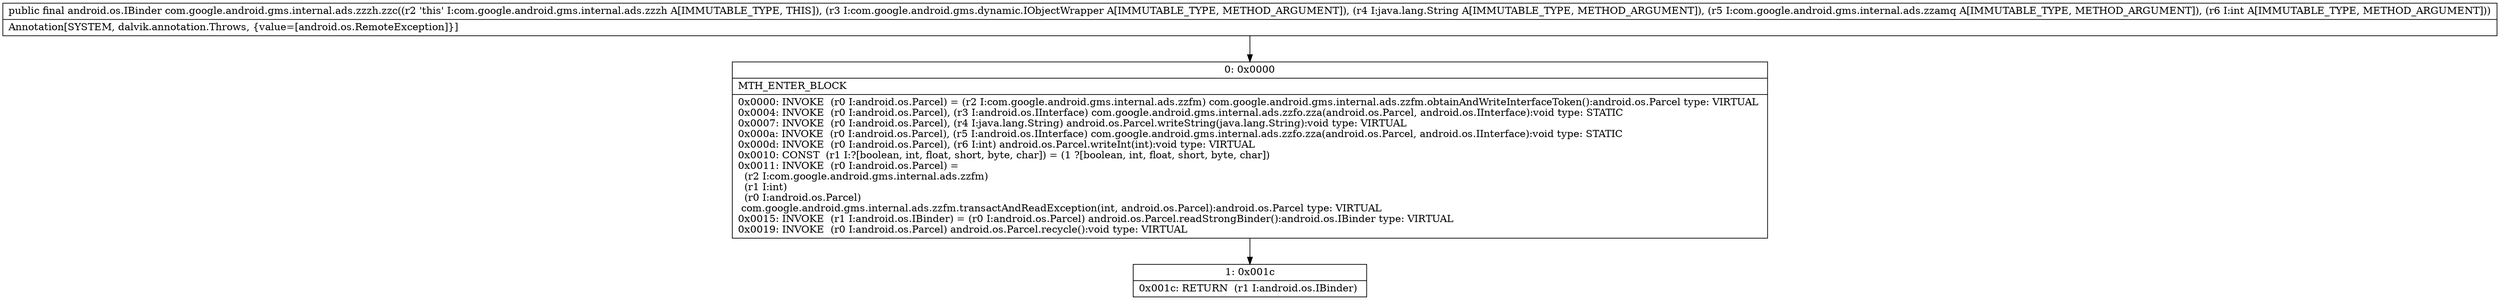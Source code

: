 digraph "CFG forcom.google.android.gms.internal.ads.zzzh.zzc(Lcom\/google\/android\/gms\/dynamic\/IObjectWrapper;Ljava\/lang\/String;Lcom\/google\/android\/gms\/internal\/ads\/zzamq;I)Landroid\/os\/IBinder;" {
Node_0 [shape=record,label="{0\:\ 0x0000|MTH_ENTER_BLOCK\l|0x0000: INVOKE  (r0 I:android.os.Parcel) = (r2 I:com.google.android.gms.internal.ads.zzfm) com.google.android.gms.internal.ads.zzfm.obtainAndWriteInterfaceToken():android.os.Parcel type: VIRTUAL \l0x0004: INVOKE  (r0 I:android.os.Parcel), (r3 I:android.os.IInterface) com.google.android.gms.internal.ads.zzfo.zza(android.os.Parcel, android.os.IInterface):void type: STATIC \l0x0007: INVOKE  (r0 I:android.os.Parcel), (r4 I:java.lang.String) android.os.Parcel.writeString(java.lang.String):void type: VIRTUAL \l0x000a: INVOKE  (r0 I:android.os.Parcel), (r5 I:android.os.IInterface) com.google.android.gms.internal.ads.zzfo.zza(android.os.Parcel, android.os.IInterface):void type: STATIC \l0x000d: INVOKE  (r0 I:android.os.Parcel), (r6 I:int) android.os.Parcel.writeInt(int):void type: VIRTUAL \l0x0010: CONST  (r1 I:?[boolean, int, float, short, byte, char]) = (1 ?[boolean, int, float, short, byte, char]) \l0x0011: INVOKE  (r0 I:android.os.Parcel) = \l  (r2 I:com.google.android.gms.internal.ads.zzfm)\l  (r1 I:int)\l  (r0 I:android.os.Parcel)\l com.google.android.gms.internal.ads.zzfm.transactAndReadException(int, android.os.Parcel):android.os.Parcel type: VIRTUAL \l0x0015: INVOKE  (r1 I:android.os.IBinder) = (r0 I:android.os.Parcel) android.os.Parcel.readStrongBinder():android.os.IBinder type: VIRTUAL \l0x0019: INVOKE  (r0 I:android.os.Parcel) android.os.Parcel.recycle():void type: VIRTUAL \l}"];
Node_1 [shape=record,label="{1\:\ 0x001c|0x001c: RETURN  (r1 I:android.os.IBinder) \l}"];
MethodNode[shape=record,label="{public final android.os.IBinder com.google.android.gms.internal.ads.zzzh.zzc((r2 'this' I:com.google.android.gms.internal.ads.zzzh A[IMMUTABLE_TYPE, THIS]), (r3 I:com.google.android.gms.dynamic.IObjectWrapper A[IMMUTABLE_TYPE, METHOD_ARGUMENT]), (r4 I:java.lang.String A[IMMUTABLE_TYPE, METHOD_ARGUMENT]), (r5 I:com.google.android.gms.internal.ads.zzamq A[IMMUTABLE_TYPE, METHOD_ARGUMENT]), (r6 I:int A[IMMUTABLE_TYPE, METHOD_ARGUMENT]))  | Annotation[SYSTEM, dalvik.annotation.Throws, \{value=[android.os.RemoteException]\}]\l}"];
MethodNode -> Node_0;
Node_0 -> Node_1;
}

